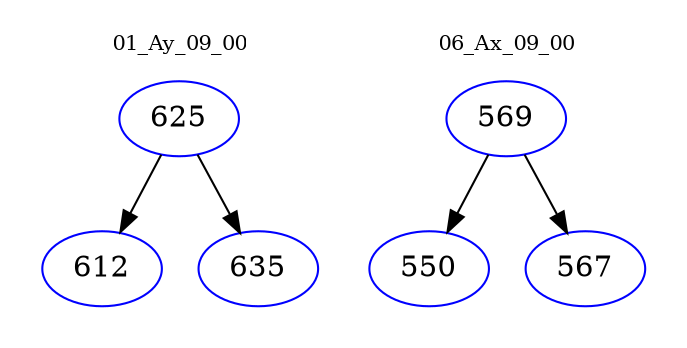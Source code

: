 digraph{
subgraph cluster_0 {
color = white
label = "01_Ay_09_00";
fontsize=10;
T0_625 [label="625", color="blue"]
T0_625 -> T0_612 [color="black"]
T0_612 [label="612", color="blue"]
T0_625 -> T0_635 [color="black"]
T0_635 [label="635", color="blue"]
}
subgraph cluster_1 {
color = white
label = "06_Ax_09_00";
fontsize=10;
T1_569 [label="569", color="blue"]
T1_569 -> T1_550 [color="black"]
T1_550 [label="550", color="blue"]
T1_569 -> T1_567 [color="black"]
T1_567 [label="567", color="blue"]
}
}
